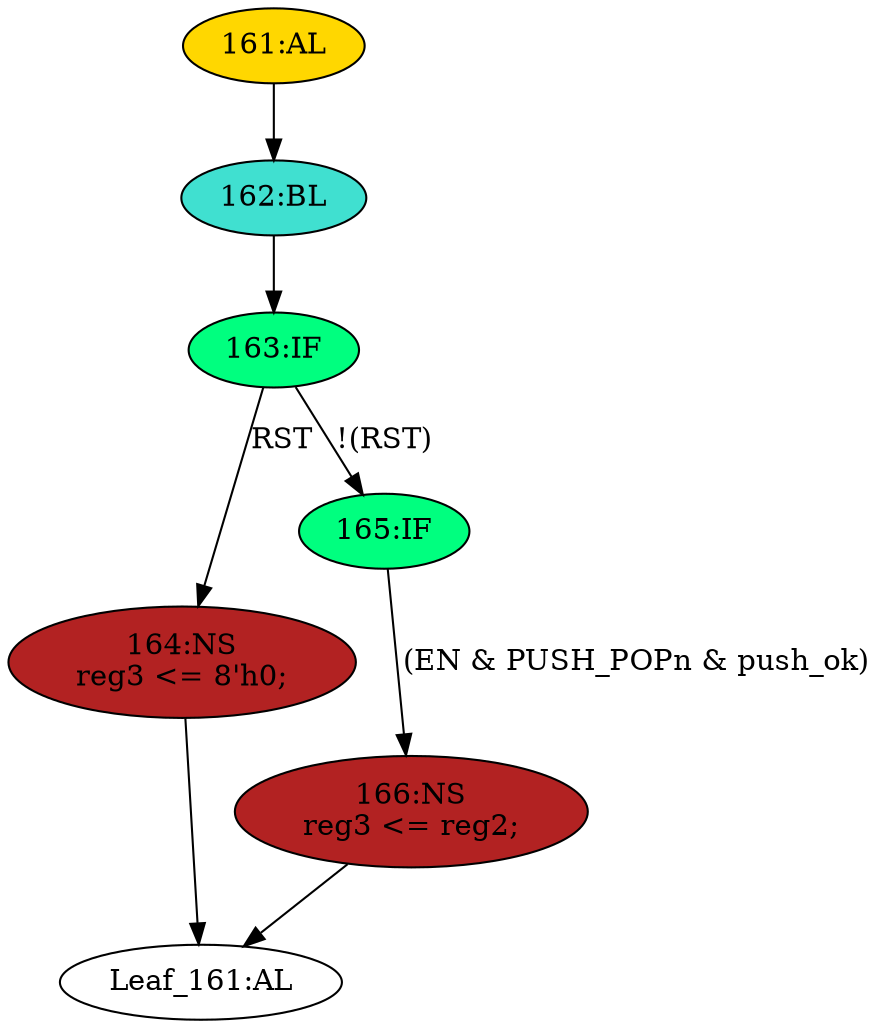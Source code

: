 strict digraph "" {
	node [label="\N"];
	"166:NS"	 [ast="<pyverilog.vparser.ast.NonblockingSubstitution object at 0x7fbceaa3f690>",
		fillcolor=firebrick,
		label="166:NS
reg3 <= reg2;",
		statements="[<pyverilog.vparser.ast.NonblockingSubstitution object at 0x7fbceaa3f690>]",
		style=filled,
		typ=NonblockingSubstitution];
	"Leaf_161:AL"	 [def_var="['reg3']",
		label="Leaf_161:AL"];
	"166:NS" -> "Leaf_161:AL"	 [cond="[]",
		lineno=None];
	"162:BL"	 [ast="<pyverilog.vparser.ast.Block object at 0x7fbceaa48150>",
		fillcolor=turquoise,
		label="162:BL",
		statements="[]",
		style=filled,
		typ=Block];
	"163:IF"	 [ast="<pyverilog.vparser.ast.IfStatement object at 0x7fbceaa48190>",
		fillcolor=springgreen,
		label="163:IF",
		statements="[]",
		style=filled,
		typ=IfStatement];
	"162:BL" -> "163:IF"	 [cond="[]",
		lineno=None];
	"161:AL"	 [ast="<pyverilog.vparser.ast.Always object at 0x7fbceaa488d0>",
		clk_sens=True,
		fillcolor=gold,
		label="161:AL",
		sens="['CLK', 'RST']",
		statements="[]",
		style=filled,
		typ=Always,
		use_var="['RST', 'reg2', 'EN', 'PUSH_POPn', 'push_ok']"];
	"161:AL" -> "162:BL"	 [cond="[]",
		lineno=None];
	"164:NS"	 [ast="<pyverilog.vparser.ast.NonblockingSubstitution object at 0x7fbceaa48750>",
		fillcolor=firebrick,
		label="164:NS
reg3 <= 8'h0;",
		statements="[<pyverilog.vparser.ast.NonblockingSubstitution object at 0x7fbceaa48750>]",
		style=filled,
		typ=NonblockingSubstitution];
	"163:IF" -> "164:NS"	 [cond="['RST']",
		label=RST,
		lineno=163];
	"165:IF"	 [ast="<pyverilog.vparser.ast.IfStatement object at 0x7fbceaa48350>",
		fillcolor=springgreen,
		label="165:IF",
		statements="[]",
		style=filled,
		typ=IfStatement];
	"163:IF" -> "165:IF"	 [cond="['RST']",
		label="!(RST)",
		lineno=163];
	"164:NS" -> "Leaf_161:AL"	 [cond="[]",
		lineno=None];
	"165:IF" -> "166:NS"	 [cond="['EN', 'PUSH_POPn', 'push_ok']",
		label="(EN & PUSH_POPn & push_ok)",
		lineno=165];
}
